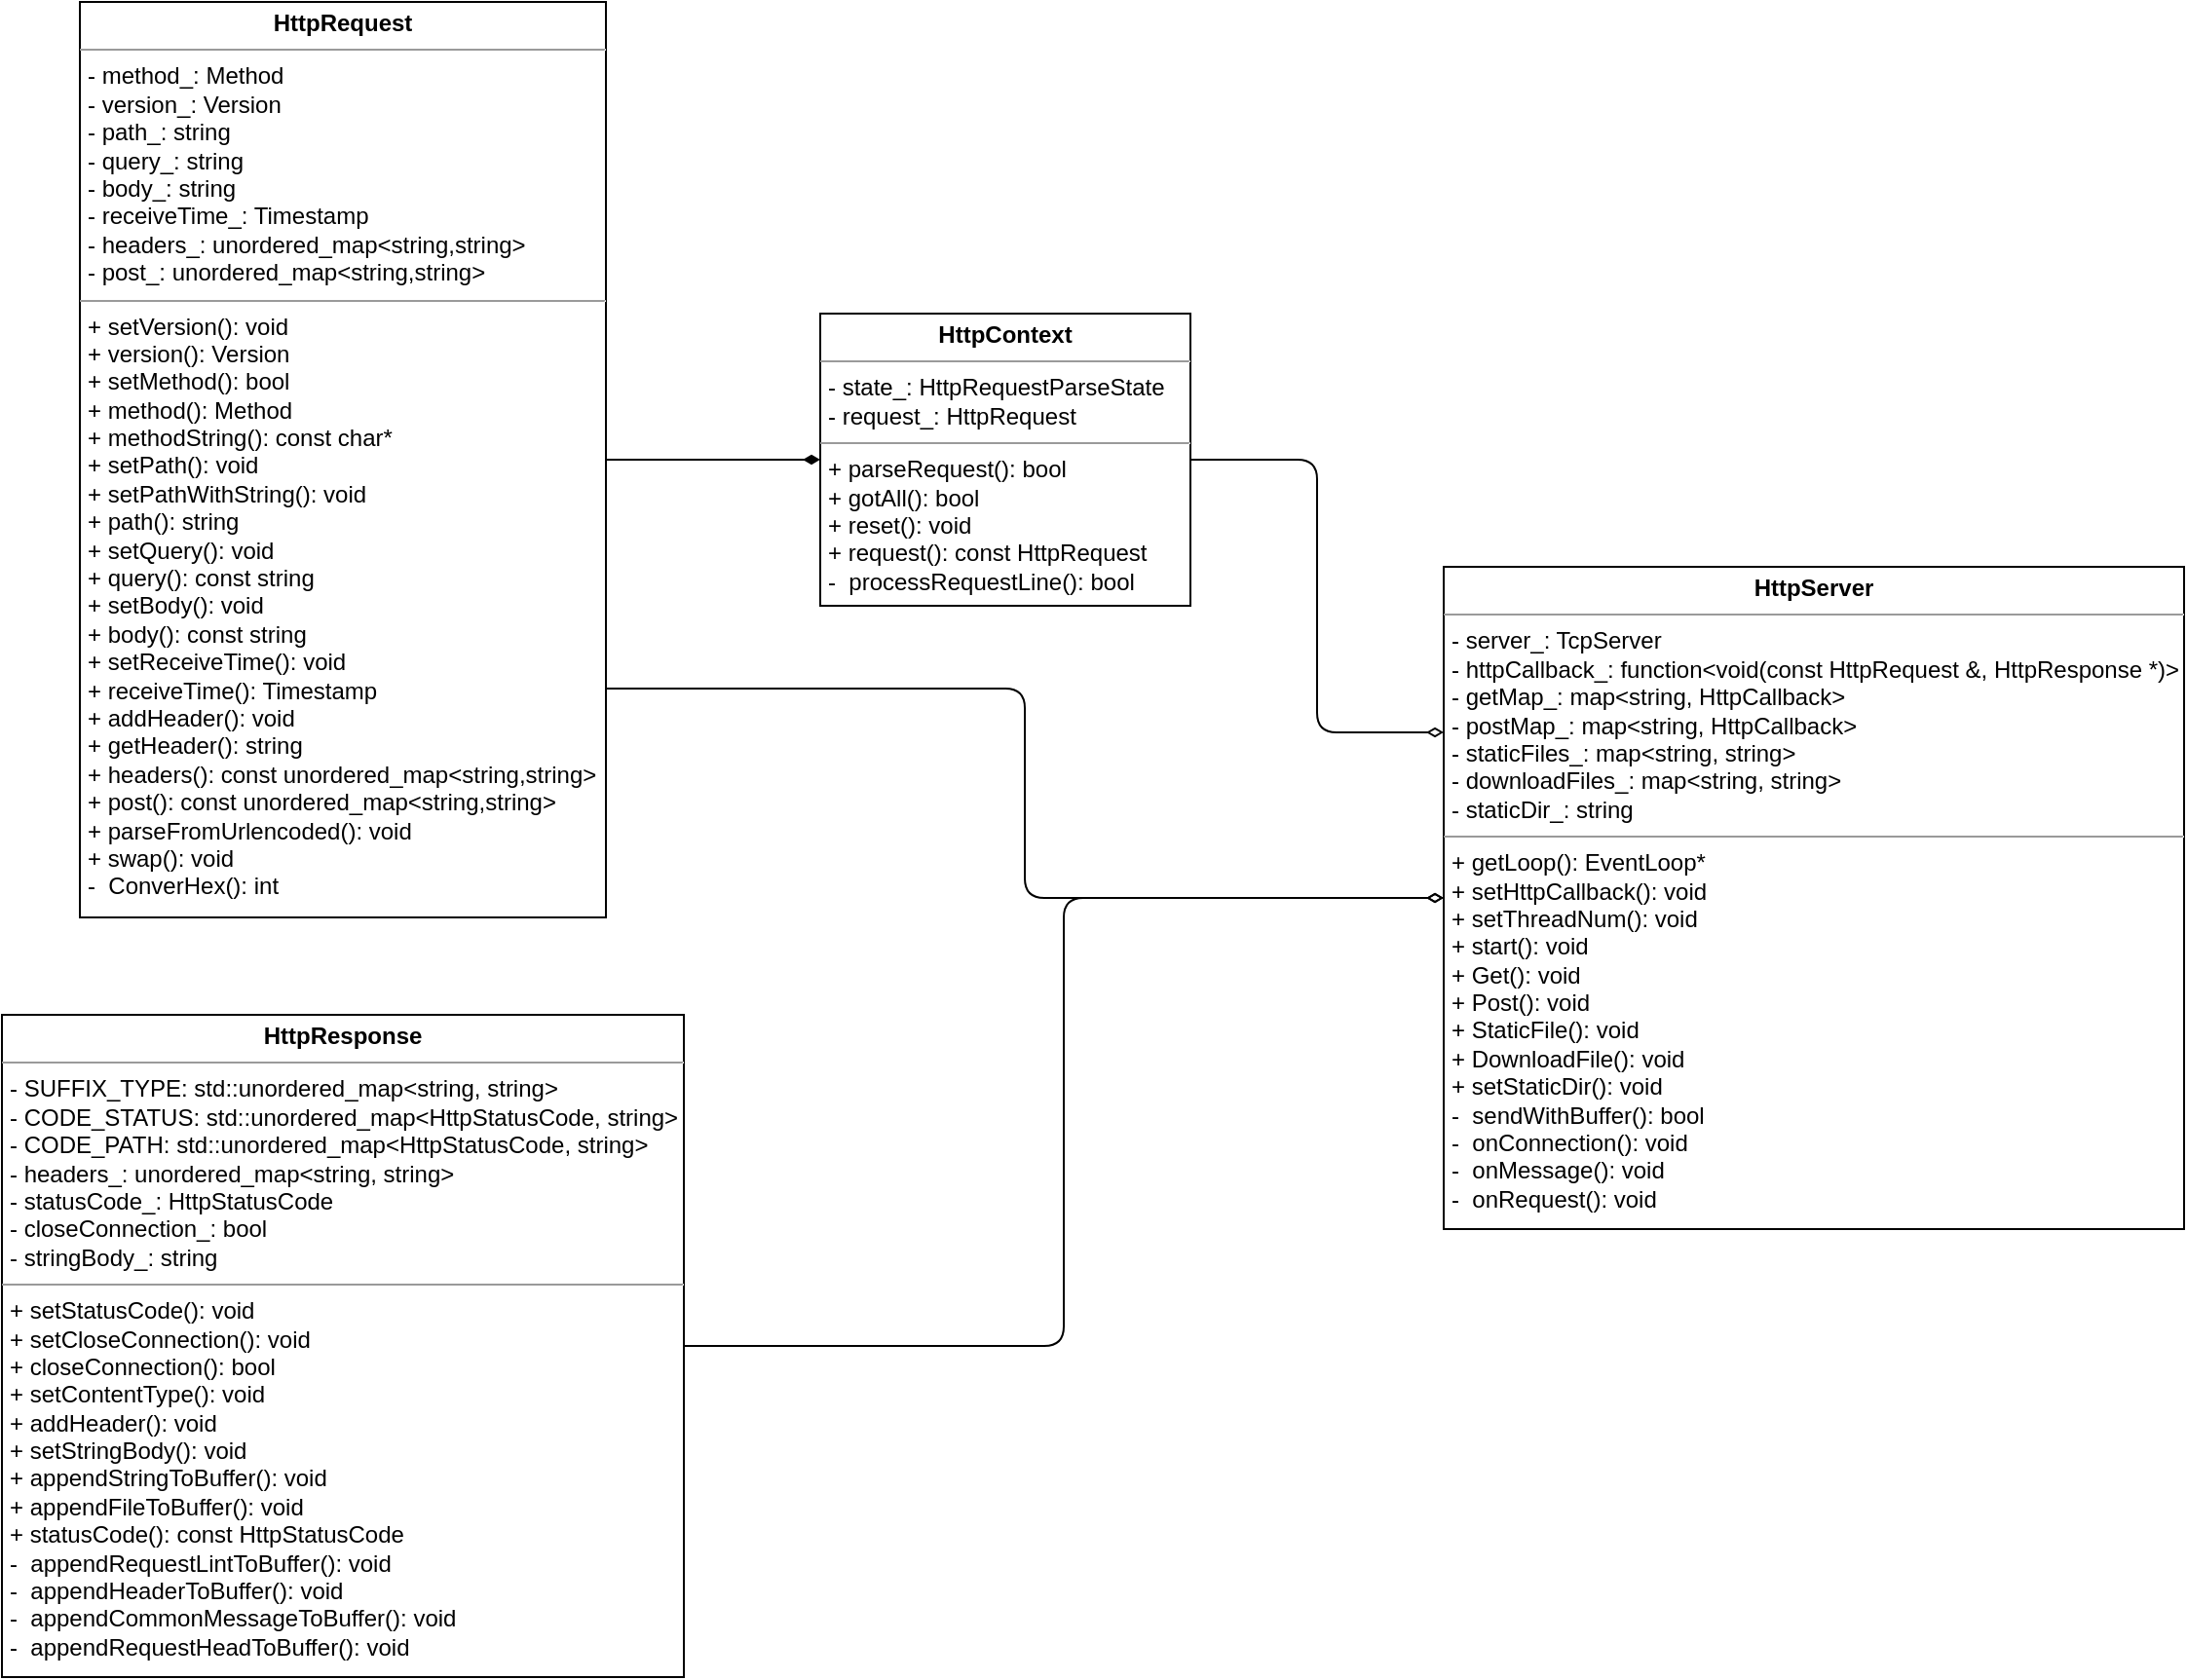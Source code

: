 <mxfile>
    <diagram id="woORaUIpXyn9lFrBjo7m" name="第 1 页">
        <mxGraphModel dx="637" dy="592" grid="1" gridSize="10" guides="1" tooltips="1" connect="1" arrows="1" fold="1" page="1" pageScale="1" pageWidth="827" pageHeight="1169" math="0" shadow="0">
            <root>
                <mxCell id="0"/>
                <mxCell id="1" parent="0"/>
                <mxCell id="10" style="edgeStyle=orthogonalEdgeStyle;html=1;exitX=1;exitY=0.5;exitDx=0;exitDy=0;entryX=0;entryY=0.25;entryDx=0;entryDy=0;endArrow=diamondThin;endFill=0;" edge="1" parent="1" source="2" target="3">
                    <mxGeometry relative="1" as="geometry"/>
                </mxCell>
                <mxCell id="2" value="&lt;p style=&quot;margin:0px;margin-top:4px;text-align:center;&quot;&gt;&lt;b&gt;HttpContext&lt;/b&gt;&lt;/p&gt;&lt;hr size=&quot;1&quot;&gt;&lt;p style=&quot;margin:0px;margin-left:4px;&quot;&gt;- state_: HttpRequestParseState&lt;/p&gt;&lt;p style=&quot;margin:0px;margin-left:4px;&quot;&gt;- request_: HttpRequest&lt;/p&gt;&lt;hr size=&quot;1&quot;&gt;&lt;p style=&quot;margin:0px;margin-left:4px;&quot;&gt;+ parseRequest(): bool&lt;/p&gt;&lt;p style=&quot;margin:0px;margin-left:4px;&quot;&gt;+ gotAll(): bool&lt;/p&gt;&lt;p style=&quot;margin:0px;margin-left:4px;&quot;&gt;+ reset(): void&amp;nbsp;&lt;/p&gt;&lt;p style=&quot;margin:0px;margin-left:4px;&quot;&gt;+ request(): const HttpRequest&lt;/p&gt;&lt;p style=&quot;margin:0px;margin-left:4px;&quot;&gt;-&amp;nbsp; processRequestLine(): bool&lt;/p&gt;&lt;p style=&quot;margin:0px;margin-left:4px;&quot;&gt;&lt;br&gt;&lt;/p&gt;" style="verticalAlign=top;align=left;overflow=fill;fontSize=12;fontFamily=Helvetica;html=1;" parent="1" vertex="1">
                    <mxGeometry x="700" y="670" width="190" height="150" as="geometry"/>
                </mxCell>
                <mxCell id="3" value="&lt;p style=&quot;margin:0px;margin-top:4px;text-align:center;&quot;&gt;&lt;b&gt;HttpServer&lt;/b&gt;&lt;/p&gt;&lt;hr size=&quot;1&quot;&gt;&lt;p style=&quot;margin:0px;margin-left:4px;&quot;&gt;- server_: TcpServer&lt;/p&gt;&lt;p style=&quot;margin:0px;margin-left:4px;&quot;&gt;- httpCallback_:&amp;nbsp;function&amp;lt;void(const HttpRequest &amp;amp;, HttpResponse *)&amp;gt;&lt;/p&gt;&lt;p style=&quot;margin:0px;margin-left:4px;&quot;&gt;- getMap_: map&amp;lt;string, HttpCallback&amp;gt;&lt;/p&gt;&lt;p style=&quot;margin:0px;margin-left:4px;&quot;&gt;- postMap_: map&amp;lt;string, HttpCallback&amp;gt;&lt;/p&gt;&lt;p style=&quot;margin:0px;margin-left:4px;&quot;&gt;- staticFiles_: map&amp;lt;string, string&amp;gt;&lt;/p&gt;&lt;p style=&quot;margin:0px;margin-left:4px;&quot;&gt;- downloadFiles_: map&amp;lt;string, string&amp;gt;&lt;/p&gt;&lt;p style=&quot;margin:0px;margin-left:4px;&quot;&gt;&lt;span style=&quot;background-color: initial;&quot;&gt;- staticDir_: string&lt;/span&gt;&lt;/p&gt;&lt;hr size=&quot;1&quot;&gt;&lt;p style=&quot;margin:0px;margin-left:4px;&quot;&gt;+ getLoop(): EventLoop*&lt;/p&gt;&lt;p style=&quot;margin:0px;margin-left:4px;&quot;&gt;+ setHttpCallback(): void&lt;/p&gt;&lt;p style=&quot;margin:0px;margin-left:4px;&quot;&gt;+ setThreadNum(): void&amp;nbsp;&lt;/p&gt;&lt;p style=&quot;margin:0px;margin-left:4px;&quot;&gt;+ start(): void&lt;/p&gt;&lt;p style=&quot;margin:0px;margin-left:4px;&quot;&gt;+ Get(): void&lt;/p&gt;&lt;p style=&quot;margin:0px;margin-left:4px;&quot;&gt;+ Post(): void&lt;/p&gt;&lt;p style=&quot;margin:0px;margin-left:4px;&quot;&gt;+ StaticFile(): void&lt;/p&gt;&lt;p style=&quot;margin:0px;margin-left:4px;&quot;&gt;+ DownloadFile(): void&lt;/p&gt;&lt;p style=&quot;margin:0px;margin-left:4px;&quot;&gt;+ setStaticDir(): void&lt;/p&gt;&lt;p style=&quot;margin:0px;margin-left:4px;&quot;&gt;-&amp;nbsp; sendWithBuffer(): bool&lt;/p&gt;&lt;p style=&quot;margin:0px;margin-left:4px;&quot;&gt;-&amp;nbsp; onConnection(): void&lt;/p&gt;&lt;p style=&quot;margin:0px;margin-left:4px;&quot;&gt;-&amp;nbsp; onMessage(): void&lt;/p&gt;&lt;p style=&quot;margin:0px;margin-left:4px;&quot;&gt;-&amp;nbsp; onRequest(): void&lt;/p&gt;" style="verticalAlign=top;align=left;overflow=fill;fontSize=12;fontFamily=Helvetica;html=1;" parent="1" vertex="1">
                    <mxGeometry x="1020" y="800" width="380" height="340" as="geometry"/>
                </mxCell>
                <mxCell id="6" style="edgeStyle=orthogonalEdgeStyle;html=1;exitX=1;exitY=0.5;exitDx=0;exitDy=0;entryX=0;entryY=0.5;entryDx=0;entryDy=0;endArrow=diamondThin;endFill=1;" edge="1" parent="1" source="4" target="2">
                    <mxGeometry relative="1" as="geometry"/>
                </mxCell>
                <mxCell id="9" style="edgeStyle=orthogonalEdgeStyle;html=1;exitX=1;exitY=0.75;exitDx=0;exitDy=0;entryX=0;entryY=0.5;entryDx=0;entryDy=0;endArrow=diamondThin;endFill=0;" edge="1" parent="1" source="4" target="3">
                    <mxGeometry relative="1" as="geometry"/>
                </mxCell>
                <mxCell id="4" value="&lt;p style=&quot;margin:0px;margin-top:4px;text-align:center;&quot;&gt;&lt;b&gt;HttpRequest&lt;/b&gt;&lt;/p&gt;&lt;hr size=&quot;1&quot;&gt;&lt;p style=&quot;margin:0px;margin-left:4px;&quot;&gt;- method_: Method&lt;/p&gt;&lt;p style=&quot;margin:0px;margin-left:4px;&quot;&gt;- version_: Version&lt;/p&gt;&lt;p style=&quot;margin:0px;margin-left:4px;&quot;&gt;- path_: string&lt;/p&gt;&lt;p style=&quot;margin:0px;margin-left:4px;&quot;&gt;- query_: string&lt;/p&gt;&lt;p style=&quot;margin:0px;margin-left:4px;&quot;&gt;- body_: string&lt;/p&gt;&lt;p style=&quot;margin:0px;margin-left:4px;&quot;&gt;- receiveTime_: Timestamp&lt;/p&gt;&lt;p style=&quot;margin:0px;margin-left:4px;&quot;&gt;&lt;span style=&quot;background-color: initial;&quot;&gt;- headers_: unordered_map&amp;lt;string,string&amp;gt;&amp;nbsp; &amp;nbsp; &amp;nbsp; &amp;nbsp; &amp;nbsp; &amp;nbsp; &amp;nbsp; &amp;nbsp; &amp;nbsp; &amp;nbsp; &amp;nbsp; &amp;nbsp; &amp;nbsp; &amp;nbsp; &amp;nbsp; &amp;nbsp; &amp;nbsp; &amp;nbsp; &amp;nbsp; &amp;nbsp; &amp;nbsp; &amp;nbsp; &amp;nbsp; &amp;nbsp; &amp;nbsp; &amp;nbsp; &amp;nbsp; &amp;nbsp; &amp;nbsp;&amp;nbsp;&lt;/span&gt;&lt;/p&gt;&lt;p style=&quot;margin:0px;margin-left:4px;&quot;&gt;- post_: unordered_map&amp;lt;string,string&amp;gt;&lt;/p&gt;&lt;hr size=&quot;1&quot;&gt;&lt;p style=&quot;margin:0px;margin-left:4px;&quot;&gt;+ setVersion(): void&lt;/p&gt;&lt;p style=&quot;margin:0px;margin-left:4px;&quot;&gt;+ version(): Version&lt;/p&gt;&lt;p style=&quot;margin:0px;margin-left:4px;&quot;&gt;+ setMethod(): bool&lt;/p&gt;&lt;p style=&quot;margin:0px;margin-left:4px;&quot;&gt;+ method(): Method&lt;/p&gt;&lt;p style=&quot;margin:0px;margin-left:4px;&quot;&gt;+ methodString(): const char*&lt;/p&gt;&lt;p style=&quot;margin:0px;margin-left:4px;&quot;&gt;+ setPath(): void&lt;/p&gt;&lt;p style=&quot;margin:0px;margin-left:4px;&quot;&gt;+ setPathWithString(): void&lt;/p&gt;&lt;p style=&quot;margin:0px;margin-left:4px;&quot;&gt;+ path(): string&lt;/p&gt;&lt;p style=&quot;margin:0px;margin-left:4px;&quot;&gt;+ setQuery(): void&lt;/p&gt;&lt;p style=&quot;margin:0px;margin-left:4px;&quot;&gt;+ query(): const string&lt;/p&gt;&lt;p style=&quot;margin:0px;margin-left:4px;&quot;&gt;+ setBody(): void&lt;/p&gt;&lt;p style=&quot;margin:0px;margin-left:4px;&quot;&gt;+ body(): const string&lt;/p&gt;&lt;p style=&quot;margin:0px;margin-left:4px;&quot;&gt;+ setReceiveTime(): void&lt;/p&gt;&lt;p style=&quot;margin:0px;margin-left:4px;&quot;&gt;+ receiveTime(): Timestamp&lt;/p&gt;&lt;p style=&quot;margin:0px;margin-left:4px;&quot;&gt;+ addHeader(): void&lt;/p&gt;&lt;p style=&quot;margin:0px;margin-left:4px;&quot;&gt;+ getHeader(): string&lt;/p&gt;&lt;p style=&quot;margin:0px;margin-left:4px;&quot;&gt;+&amp;nbsp;headers(): const unordered_map&amp;lt;string,string&amp;gt;&lt;/p&gt;&lt;p style=&quot;margin:0px;margin-left:4px;&quot;&gt;+ post(): const unordered_map&amp;lt;string,string&amp;gt;&lt;/p&gt;&lt;p style=&quot;margin:0px;margin-left:4px;&quot;&gt;+&amp;nbsp;parseFromUrlencoded(): void&lt;/p&gt;&lt;p style=&quot;margin:0px;margin-left:4px;&quot;&gt;+ swap(): void&lt;/p&gt;&lt;p style=&quot;margin:0px;margin-left:4px;&quot;&gt;-&amp;nbsp; ConverHex(): int&lt;/p&gt;" style="verticalAlign=top;align=left;overflow=fill;fontSize=12;fontFamily=Helvetica;html=1;" parent="1" vertex="1">
                    <mxGeometry x="320" y="510" width="270" height="470" as="geometry"/>
                </mxCell>
                <mxCell id="7" style="edgeStyle=orthogonalEdgeStyle;html=1;exitX=1;exitY=0.5;exitDx=0;exitDy=0;entryX=0;entryY=0.5;entryDx=0;entryDy=0;endArrow=diamondThin;endFill=0;" edge="1" parent="1" source="5" target="3">
                    <mxGeometry relative="1" as="geometry"/>
                </mxCell>
                <mxCell id="5" value="&lt;p style=&quot;margin:0px;margin-top:4px;text-align:center;&quot;&gt;&lt;b&gt;HttpResponse&lt;/b&gt;&lt;/p&gt;&lt;hr size=&quot;1&quot;&gt;&lt;p style=&quot;margin:0px;margin-left:4px;&quot;&gt;- SUFFIX_TYPE:&amp;nbsp;std::unordered_map&amp;lt;string, string&amp;gt;&lt;/p&gt;&lt;p style=&quot;margin:0px;margin-left:4px;&quot;&gt;- CODE_STATUS:&amp;nbsp;std::unordered_map&amp;lt;HttpStatusCode, string&amp;gt;&lt;/p&gt;&lt;p style=&quot;margin:0px;margin-left:4px;&quot;&gt;- CODE_PATH:&amp;nbsp;std::unordered_map&amp;lt;HttpStatusCode, string&amp;gt;&lt;/p&gt;&lt;p style=&quot;margin:0px;margin-left:4px;&quot;&gt;- headers_: unordered_map&amp;lt;string, string&amp;gt;&lt;/p&gt;&lt;p style=&quot;margin:0px;margin-left:4px;&quot;&gt;- statusCode_: HttpStatusCode&lt;/p&gt;&lt;p style=&quot;margin:0px;margin-left:4px;&quot;&gt;- closeConnection_: bool&lt;/p&gt;&lt;p style=&quot;margin:0px;margin-left:4px;&quot;&gt;&lt;span style=&quot;background-color: initial;&quot;&gt;- stringBody_: string&lt;/span&gt;&lt;/p&gt;&lt;hr size=&quot;1&quot;&gt;&lt;p style=&quot;margin:0px;margin-left:4px;&quot;&gt;+ setStatusCode(): void&lt;/p&gt;&lt;p style=&quot;margin:0px;margin-left:4px;&quot;&gt;+ setCloseConnection(): void&lt;/p&gt;&lt;p style=&quot;margin:0px;margin-left:4px;&quot;&gt;+ closeConnection(): bool&amp;nbsp;&lt;/p&gt;&lt;p style=&quot;margin:0px;margin-left:4px;&quot;&gt;+ setContentType(): void&lt;/p&gt;&lt;p style=&quot;margin:0px;margin-left:4px;&quot;&gt;+ addHeader(): void&lt;/p&gt;&lt;p style=&quot;margin:0px;margin-left:4px;&quot;&gt;+ setStringBody(): void&lt;/p&gt;&lt;p style=&quot;margin:0px;margin-left:4px;&quot;&gt;+ appendStringToBuffer(): void&lt;/p&gt;&lt;p style=&quot;margin:0px;margin-left:4px;&quot;&gt;+ appendFileToBuffer(): void&lt;/p&gt;&lt;p style=&quot;margin:0px;margin-left:4px;&quot;&gt;+ statusCode(): const HttpStatusCode&lt;/p&gt;&lt;p style=&quot;margin:0px;margin-left:4px;&quot;&gt;-&amp;nbsp; appendRequestLintToBuffer(): void&lt;/p&gt;&lt;p style=&quot;margin:0px;margin-left:4px;&quot;&gt;-&amp;nbsp; appendHeaderToBuffer(): void&lt;/p&gt;&lt;p style=&quot;margin:0px;margin-left:4px;&quot;&gt;-&amp;nbsp; appendCommonMessageToBuffer(): void&lt;/p&gt;&lt;p style=&quot;margin:0px;margin-left:4px;&quot;&gt;-&amp;nbsp; appendRequestHeadToBuffer(): void&lt;/p&gt;" style="verticalAlign=top;align=left;overflow=fill;fontSize=12;fontFamily=Helvetica;html=1;" parent="1" vertex="1">
                    <mxGeometry x="280" y="1030" width="350" height="340" as="geometry"/>
                </mxCell>
            </root>
        </mxGraphModel>
    </diagram>
</mxfile>